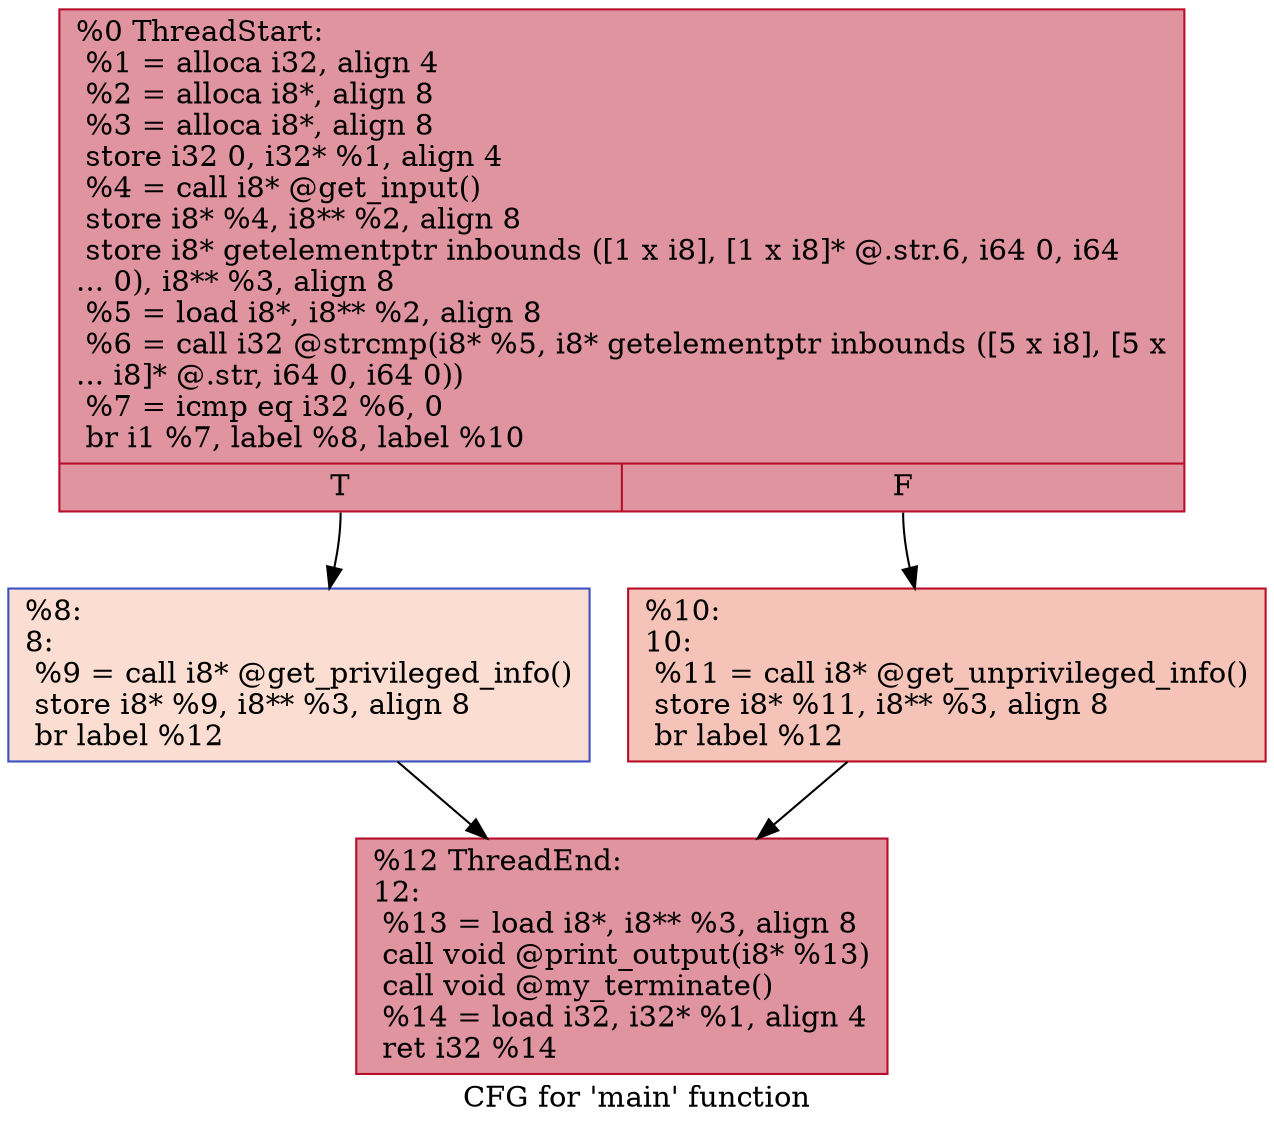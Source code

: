 digraph "CFG for 'main' function" {
	label="CFG for 'main' function";

	Node0x56287e5485f0 [shape=record,color="#b70d28ff", style=filled, fillcolor="#b70d2870",label="{%0 ThreadStart:\l  %1 = alloca i32, align 4\l  %2 = alloca i8*, align 8\l  %3 = alloca i8*, align 8\l  store i32 0, i32* %1, align 4\l  %4 = call i8* @get_input()\l  store i8* %4, i8** %2, align 8\l  store i8* getelementptr inbounds ([1 x i8], [1 x i8]* @.str.6, i64 0, i64\l... 0), i8** %3, align 8\l  %5 = load i8*, i8** %2, align 8\l  %6 = call i32 @strcmp(i8* %5, i8* getelementptr inbounds ([5 x i8], [5 x\l... i8]* @.str, i64 0, i64 0))\l  %7 = icmp eq i32 %6, 0\l  br i1 %7, label %8, label %10\l|{<s0>T|<s1>F}}"];
	Node0x56287e5485f0:s0 -> Node0x56287e548e10;
	Node0x56287e5485f0:s1 -> Node0x56287e548e60;
	Node0x56287e548e10 [shape=record,color="#3d50c3ff", style=filled, fillcolor="#f7b39670",label="{%8:\l8:                                                \l  %9 = call i8* @get_privileged_info()\l  store i8* %9, i8** %3, align 8\l  br label %12\l}"];
	Node0x56287e548e10 -> Node0x56287e5491a0;
	Node0x56287e548e60 [shape=record,color="#b70d28ff", style=filled, fillcolor="#e8765c70",label="{%10:\l10:                                               \l  %11 = call i8* @get_unprivileged_info()\l  store i8* %11, i8** %3, align 8\l  br label %12\l}"];
	Node0x56287e548e60 -> Node0x56287e5491a0;
	Node0x56287e5491a0 [shape=record,color="#b70d28ff", style=filled, fillcolor="#b70d2870",label="{%12 ThreadEnd:\l12:                                               \l  %13 = load i8*, i8** %3, align 8\l  call void @print_output(i8* %13)\l  call void @my_terminate()\l  %14 = load i32, i32* %1, align 4\l  ret i32 %14\l}"];
}
